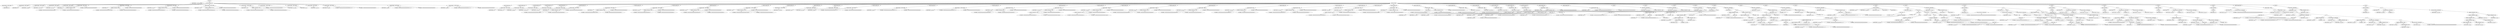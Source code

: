digraph G {	
ranksep=.25;
	0 [label="MODULE"];
	1 [label="IDENTIFIERS: or1200_mult_mac"];
	0 -> 1;
	2 [label="VAR_DECLARE_LIST"];
	0 -> 2;
	3 [label="VAR_DECLARE:  INPUT PORT"];
	2 -> 3;
	4 [label="IDENTIFIERS: clk"];
	3 -> 4;
	5 [label="VAR_DECLARE:  INPUT PORT"];
	2 -> 5;
	6 [label="IDENTIFIERS: rst"];
	5 -> 6;
	7 [label="VAR_DECLARE:  INPUT PORT"];
	2 -> 7;
	8 [label="IDENTIFIERS: ex_freeze"];
	7 -> 8;
	9 [label="VAR_DECLARE:  INPUT PORT"];
	2 -> 9;
	10 [label="IDENTIFIERS: id_macrc_op"];
	9 -> 10;
	11 [label="VAR_DECLARE:  INPUT PORT"];
	2 -> 11;
	12 [label="IDENTIFIERS: macrc_op"];
	11 -> 12;
	13 [label="VAR_DECLARE:  INPUT PORT"];
	2 -> 13;
	14 [label="IDENTIFIERS: a"];
	13 -> 14;
	15 [label="BINARY_OPERATION: MIN"];
	13 -> 15;
	16 [label="NUMBERS: 00000000000000000000000000100000 ()"];
	15 -> 16;
	17 [label="NUMBERS: 00000000000000000000000000000001 ()"];
	15 -> 17;
	18 [label="NUMBERS: 00000000000000000000000000000000 ()"];
	13 -> 18;
	19 [label="VAR_DECLARE:  INPUT PORT"];
	2 -> 19;
	20 [label="IDENTIFIERS: b"];
	19 -> 20;
	21 [label="BINARY_OPERATION: MIN"];
	19 -> 21;
	22 [label="NUMBERS: 00000000000000000000000000100000 ()"];
	21 -> 22;
	23 [label="NUMBERS: 00000000000000000000000000000001 ()"];
	21 -> 23;
	24 [label="NUMBERS: 00000000000000000000000000000000 ()"];
	19 -> 24;
	25 [label="VAR_DECLARE:  INPUT PORT"];
	2 -> 25;
	26 [label="IDENTIFIERS: mac_op"];
	25 -> 26;
	27 [label="BINARY_OPERATION: MIN"];
	25 -> 27;
	28 [label="NUMBERS: 00000000000000000000000000000010 ()"];
	27 -> 28;
	29 [label="NUMBERS: 00000000000000000000000000000001 ()"];
	27 -> 29;
	30 [label="NUMBERS: 00000000000000000000000000000000 ()"];
	25 -> 30;
	31 [label="VAR_DECLARE:  INPUT PORT"];
	2 -> 31;
	32 [label="IDENTIFIERS: alu_op"];
	31 -> 32;
	33 [label="BINARY_OPERATION: MIN"];
	31 -> 33;
	34 [label="NUMBERS: 00000000000000000000000000000100 ()"];
	33 -> 34;
	35 [label="NUMBERS: 00000000000000000000000000000001 ()"];
	33 -> 35;
	36 [label="NUMBERS: 00000000000000000000000000000000 ()"];
	31 -> 36;
	37 [label="VAR_DECLARE:  OUTPUT PORT"];
	2 -> 37;
	38 [label="IDENTIFIERS: result"];
	37 -> 38;
	39 [label="BINARY_OPERATION: MIN"];
	37 -> 39;
	40 [label="NUMBERS: 00000000000000000000000000100000 ()"];
	39 -> 40;
	41 [label="NUMBERS: 00000000000000000000000000000001 ()"];
	39 -> 41;
	42 [label="NUMBERS: 00000000000000000000000000000000 ()"];
	37 -> 42;
	43 [label="VAR_DECLARE:  OUTPUT PORT"];
	2 -> 43;
	44 [label="IDENTIFIERS: mac_stall_r"];
	43 -> 44;
	45 [label="VAR_DECLARE:  INPUT PORT"];
	2 -> 45;
	46 [label="IDENTIFIERS: spr_cs"];
	45 -> 46;
	47 [label="VAR_DECLARE:  INPUT PORT"];
	2 -> 47;
	48 [label="IDENTIFIERS: spr_write"];
	47 -> 48;
	49 [label="VAR_DECLARE:  INPUT PORT"];
	2 -> 49;
	50 [label="IDENTIFIERS: spr_addr"];
	49 -> 50;
	51 [label="NUMBERS: 00000000000000000000000000011111 ()"];
	49 -> 51;
	52 [label="NUMBERS: 00000000000000000000000000000000 ()"];
	49 -> 52;
	53 [label="VAR_DECLARE:  INPUT PORT"];
	2 -> 53;
	54 [label="IDENTIFIERS: spr_dat_i"];
	53 -> 54;
	55 [label="NUMBERS: 00000000000000000000000000011111 ()"];
	53 -> 55;
	56 [label="NUMBERS: 00000000000000000000000000000000 ()"];
	53 -> 56;
	57 [label="VAR_DECLARE:  OUTPUT PORT"];
	2 -> 57;
	58 [label="IDENTIFIERS: spr_dat_o"];
	57 -> 58;
	59 [label="NUMBERS: 00000000000000000000000000011111 ()"];
	57 -> 59;
	60 [label="NUMBERS: 00000000000000000000000000000000 ()"];
	57 -> 60;
	61 [label="MODULE_ITEMS"];
	0 -> 61;
	62 [label="VAR_DECLARE_LIST"];
	61 -> 62;
	63 [label="VAR_DECLARE:  INPUT PORT"];
	62 -> 63;
	64 [label="IDENTIFIERS: clk"];
	63 -> 64;
	65 [label="VAR_DECLARE_LIST"];
	61 -> 65;
	66 [label="VAR_DECLARE:  INPUT PORT"];
	65 -> 66;
	67 [label="IDENTIFIERS: rst"];
	66 -> 67;
	68 [label="VAR_DECLARE_LIST"];
	61 -> 68;
	69 [label="VAR_DECLARE:  INPUT PORT"];
	68 -> 69;
	70 [label="IDENTIFIERS: ex_freeze"];
	69 -> 70;
	71 [label="VAR_DECLARE_LIST"];
	61 -> 71;
	72 [label="VAR_DECLARE:  INPUT PORT"];
	71 -> 72;
	73 [label="IDENTIFIERS: id_macrc_op"];
	72 -> 73;
	74 [label="VAR_DECLARE_LIST"];
	61 -> 74;
	75 [label="VAR_DECLARE:  INPUT PORT"];
	74 -> 75;
	76 [label="IDENTIFIERS: macrc_op"];
	75 -> 76;
	77 [label="VAR_DECLARE_LIST"];
	61 -> 77;
	78 [label="VAR_DECLARE:  INPUT PORT"];
	77 -> 78;
	79 [label="IDENTIFIERS: a"];
	78 -> 79;
	80 [label="BINARY_OPERATION: MIN"];
	78 -> 80;
	81 [label="NUMBERS: 00000000000000000000000000100000 ()"];
	80 -> 81;
	82 [label="NUMBERS: 00000000000000000000000000000001 ()"];
	80 -> 82;
	83 [label="NUMBERS: 00000000000000000000000000000000 ()"];
	78 -> 83;
	84 [label="VAR_DECLARE_LIST"];
	61 -> 84;
	85 [label="VAR_DECLARE:  INPUT PORT"];
	84 -> 85;
	86 [label="IDENTIFIERS: b"];
	85 -> 86;
	87 [label="BINARY_OPERATION: MIN"];
	85 -> 87;
	88 [label="NUMBERS: 00000000000000000000000000100000 ()"];
	87 -> 88;
	89 [label="NUMBERS: 00000000000000000000000000000001 ()"];
	87 -> 89;
	90 [label="NUMBERS: 00000000000000000000000000000000 ()"];
	85 -> 90;
	91 [label="VAR_DECLARE_LIST"];
	61 -> 91;
	92 [label="VAR_DECLARE:  INPUT PORT"];
	91 -> 92;
	93 [label="IDENTIFIERS: mac_op"];
	92 -> 93;
	94 [label="BINARY_OPERATION: MIN"];
	92 -> 94;
	95 [label="NUMBERS: 00000000000000000000000000000010 ()"];
	94 -> 95;
	96 [label="NUMBERS: 00000000000000000000000000000001 ()"];
	94 -> 96;
	97 [label="NUMBERS: 00000000000000000000000000000000 ()"];
	92 -> 97;
	98 [label="VAR_DECLARE_LIST"];
	61 -> 98;
	99 [label="VAR_DECLARE:  INPUT PORT"];
	98 -> 99;
	100 [label="IDENTIFIERS: alu_op"];
	99 -> 100;
	101 [label="BINARY_OPERATION: MIN"];
	99 -> 101;
	102 [label="NUMBERS: 00000000000000000000000000000100 ()"];
	101 -> 102;
	103 [label="NUMBERS: 00000000000000000000000000000001 ()"];
	101 -> 103;
	104 [label="NUMBERS: 00000000000000000000000000000000 ()"];
	99 -> 104;
	105 [label="VAR_DECLARE_LIST"];
	61 -> 105;
	106 [label="VAR_DECLARE:  OUTPUT PORT"];
	105 -> 106;
	107 [label="IDENTIFIERS: result"];
	106 -> 107;
	108 [label="BINARY_OPERATION: MIN"];
	106 -> 108;
	109 [label="NUMBERS: 00000000000000000000000000100000 ()"];
	108 -> 109;
	110 [label="NUMBERS: 00000000000000000000000000000001 ()"];
	108 -> 110;
	111 [label="NUMBERS: 00000000000000000000000000000000 ()"];
	106 -> 111;
	112 [label="VAR_DECLARE_LIST"];
	61 -> 112;
	113 [label="VAR_DECLARE:  OUTPUT PORT"];
	112 -> 113;
	114 [label="IDENTIFIERS: mac_stall_r"];
	113 -> 114;
	115 [label="VAR_DECLARE_LIST"];
	61 -> 115;
	116 [label="VAR_DECLARE:  INPUT PORT"];
	115 -> 116;
	117 [label="IDENTIFIERS: spr_cs"];
	116 -> 117;
	118 [label="VAR_DECLARE_LIST"];
	61 -> 118;
	119 [label="VAR_DECLARE:  INPUT PORT"];
	118 -> 119;
	120 [label="IDENTIFIERS: spr_write"];
	119 -> 120;
	121 [label="VAR_DECLARE_LIST"];
	61 -> 121;
	122 [label="VAR_DECLARE:  INPUT PORT"];
	121 -> 122;
	123 [label="IDENTIFIERS: spr_addr"];
	122 -> 123;
	124 [label="NUMBERS: 00000000000000000000000000011111 ()"];
	122 -> 124;
	125 [label="NUMBERS: 00000000000000000000000000000000 ()"];
	122 -> 125;
	126 [label="VAR_DECLARE_LIST"];
	61 -> 126;
	127 [label="VAR_DECLARE:  INPUT PORT"];
	126 -> 127;
	128 [label="IDENTIFIERS: spr_dat_i"];
	127 -> 128;
	129 [label="NUMBERS: 00000000000000000000000000011111 ()"];
	127 -> 129;
	130 [label="NUMBERS: 00000000000000000000000000000000 ()"];
	127 -> 130;
	131 [label="VAR_DECLARE_LIST"];
	61 -> 131;
	132 [label="VAR_DECLARE:  OUTPUT PORT"];
	131 -> 132;
	133 [label="IDENTIFIERS: spr_dat_o"];
	132 -> 133;
	134 [label="NUMBERS: 00000000000000000000000000011111 ()"];
	132 -> 134;
	135 [label="NUMBERS: 00000000000000000000000000000000 ()"];
	132 -> 135;
	136 [label="VAR_DECLARE_LIST"];
	61 -> 136;
	137 [label="VAR_DECLARE:  REG"];
	136 -> 137;
	138 [label="IDENTIFIERS: result"];
	137 -> 138;
	139 [label="BINARY_OPERATION: MIN"];
	137 -> 139;
	140 [label="NUMBERS: 00000000000000000000000000100000 ()"];
	139 -> 140;
	141 [label="NUMBERS: 00000000000000000000000000000001 ()"];
	139 -> 141;
	142 [label="NUMBERS: 00000000000000000000000000000000 ()"];
	137 -> 142;
	143 [label="VAR_DECLARE_LIST"];
	61 -> 143;
	144 [label="VAR_DECLARE:  REG"];
	143 -> 144;
	145 [label="IDENTIFIERS: mul_prod_r"];
	144 -> 145;
	146 [label="BINARY_OPERATION: MIN"];
	144 -> 146;
	147 [label="BINARY_OPERATION: MUL"];
	146 -> 147;
	148 [label="NUMBERS: 00000000000000000000000000000010 ()"];
	147 -> 148;
	149 [label="NUMBERS: 00000000000000000000000000100000 ()"];
	147 -> 149;
	150 [label="NUMBERS: 00000000000000000000000000000001 ()"];
	146 -> 150;
	151 [label="NUMBERS: 00000000000000000000000000000000 ()"];
	144 -> 151;
	152 [label="VAR_DECLARE_LIST"];
	61 -> 152;
	153 [label="VAR_DECLARE:  WIRE"];
	152 -> 153;
	154 [label="IDENTIFIERS: mul_prod"];
	153 -> 154;
	155 [label="BINARY_OPERATION: MIN"];
	153 -> 155;
	156 [label="BINARY_OPERATION: MUL"];
	155 -> 156;
	157 [label="NUMBERS: 00000000000000000000000000000010 ()"];
	156 -> 157;
	158 [label="NUMBERS: 00000000000000000000000000100000 ()"];
	156 -> 158;
	159 [label="NUMBERS: 00000000000000000000000000000001 ()"];
	155 -> 159;
	160 [label="NUMBERS: 00000000000000000000000000000000 ()"];
	153 -> 160;
	161 [label="VAR_DECLARE_LIST"];
	61 -> 161;
	162 [label="VAR_DECLARE:  WIRE"];
	161 -> 162;
	163 [label="IDENTIFIERS: mac_op"];
	162 -> 163;
	164 [label="BINARY_OPERATION: MIN"];
	162 -> 164;
	165 [label="NUMBERS: 00000000000000000000000000000010 ()"];
	164 -> 165;
	166 [label="NUMBERS: 00000000000000000000000000000001 ()"];
	164 -> 166;
	167 [label="NUMBERS: 00000000000000000000000000000000 ()"];
	162 -> 167;
	168 [label="VAR_DECLARE_LIST"];
	61 -> 168;
	169 [label="VAR_DECLARE:  REG"];
	168 -> 169;
	170 [label="IDENTIFIERS: mac_op_r1"];
	169 -> 170;
	171 [label="BINARY_OPERATION: MIN"];
	169 -> 171;
	172 [label="NUMBERS: 00000000000000000000000000000010 ()"];
	171 -> 172;
	173 [label="NUMBERS: 00000000000000000000000000000001 ()"];
	171 -> 173;
	174 [label="NUMBERS: 00000000000000000000000000000000 ()"];
	169 -> 174;
	175 [label="VAR_DECLARE_LIST"];
	61 -> 175;
	176 [label="VAR_DECLARE:  REG"];
	175 -> 176;
	177 [label="IDENTIFIERS: mac_op_r2"];
	176 -> 177;
	178 [label="BINARY_OPERATION: MIN"];
	176 -> 178;
	179 [label="NUMBERS: 00000000000000000000000000000010 ()"];
	178 -> 179;
	180 [label="NUMBERS: 00000000000000000000000000000001 ()"];
	178 -> 180;
	181 [label="NUMBERS: 00000000000000000000000000000000 ()"];
	176 -> 181;
	182 [label="VAR_DECLARE_LIST"];
	61 -> 182;
	183 [label="VAR_DECLARE:  REG"];
	182 -> 183;
	184 [label="IDENTIFIERS: mac_op_r3"];
	183 -> 184;
	185 [label="BINARY_OPERATION: MIN"];
	183 -> 185;
	186 [label="NUMBERS: 00000000000000000000000000000010 ()"];
	185 -> 186;
	187 [label="NUMBERS: 00000000000000000000000000000001 ()"];
	185 -> 187;
	188 [label="NUMBERS: 00000000000000000000000000000000 ()"];
	183 -> 188;
	189 [label="VAR_DECLARE_LIST"];
	61 -> 189;
	190 [label="VAR_DECLARE:  REG"];
	189 -> 190;
	191 [label="IDENTIFIERS: mac_stall_r"];
	190 -> 191;
	192 [label="VAR_DECLARE_LIST"];
	61 -> 192;
	193 [label="VAR_DECLARE:  REG"];
	192 -> 193;
	194 [label="IDENTIFIERS: mac_r"];
	193 -> 194;
	195 [label="BINARY_OPERATION: MIN"];
	193 -> 195;
	196 [label="BINARY_OPERATION: MUL"];
	195 -> 196;
	197 [label="NUMBERS: 00000000000000000000000000000010 ()"];
	196 -> 197;
	198 [label="NUMBERS: 00000000000000000000000000100000 ()"];
	196 -> 198;
	199 [label="NUMBERS: 00000000000000000000000000000001 ()"];
	195 -> 199;
	200 [label="NUMBERS: 00000000000000000000000000000000 ()"];
	193 -> 200;
	201 [label="VAR_DECLARE_LIST"];
	61 -> 201;
	202 [label="VAR_DECLARE:  WIRE"];
	201 -> 202;
	203 [label="IDENTIFIERS: x"];
	202 -> 203;
	204 [label="BINARY_OPERATION: MIN"];
	202 -> 204;
	205 [label="NUMBERS: 00000000000000000000000000100000 ()"];
	204 -> 205;
	206 [label="NUMBERS: 00000000000000000000000000000001 ()"];
	204 -> 206;
	207 [label="NUMBERS: 00000000000000000000000000000000 ()"];
	202 -> 207;
	208 [label="VAR_DECLARE_LIST"];
	61 -> 208;
	209 [label="VAR_DECLARE:  WIRE"];
	208 -> 209;
	210 [label="IDENTIFIERS: y"];
	209 -> 210;
	211 [label="BINARY_OPERATION: MIN"];
	209 -> 211;
	212 [label="NUMBERS: 00000000000000000000000000100000 ()"];
	211 -> 212;
	213 [label="NUMBERS: 00000000000000000000000000000001 ()"];
	211 -> 213;
	214 [label="NUMBERS: 00000000000000000000000000000000 ()"];
	209 -> 214;
	215 [label="VAR_DECLARE_LIST"];
	61 -> 215;
	216 [label="VAR_DECLARE:  WIRE"];
	215 -> 216;
	217 [label="IDENTIFIERS: spr_maclo_we"];
	216 -> 217;
	218 [label="VAR_DECLARE_LIST"];
	61 -> 218;
	219 [label="VAR_DECLARE:  WIRE"];
	218 -> 219;
	220 [label="IDENTIFIERS: spr_machi_we"];
	219 -> 220;
	221 [label="VAR_DECLARE_LIST"];
	61 -> 221;
	222 [label="VAR_DECLARE:  WIRE"];
	221 -> 222;
	223 [label="IDENTIFIERS: alu_op_div_divu"];
	222 -> 223;
	224 [label="VAR_DECLARE_LIST"];
	61 -> 224;
	225 [label="VAR_DECLARE:  WIRE"];
	224 -> 225;
	226 [label="IDENTIFIERS: alu_op_div"];
	225 -> 226;
	227 [label="VAR_DECLARE_LIST"];
	61 -> 227;
	228 [label="VAR_DECLARE:  REG"];
	227 -> 228;
	229 [label="IDENTIFIERS: div_free"];
	228 -> 229;
	230 [label="VAR_DECLARE_LIST"];
	61 -> 230;
	231 [label="VAR_DECLARE:  WIRE"];
	230 -> 231;
	232 [label="IDENTIFIERS: div_tmp"];
	231 -> 232;
	233 [label="BINARY_OPERATION: MIN"];
	231 -> 233;
	234 [label="NUMBERS: 00000000000000000000000000100000 ()"];
	233 -> 234;
	235 [label="NUMBERS: 00000000000000000000000000000001 ()"];
	233 -> 235;
	236 [label="NUMBERS: 00000000000000000000000000000000 ()"];
	231 -> 236;
	237 [label="VAR_DECLARE_LIST"];
	61 -> 237;
	238 [label="VAR_DECLARE:  REG"];
	237 -> 238;
	239 [label="IDENTIFIERS: div_cntr"];
	238 -> 239;
	240 [label="NUMBERS: 00000000000000000000000000000101 ()"];
	238 -> 240;
	241 [label="NUMBERS: 00000000000000000000000000000000 ()"];
	238 -> 241;
	242 [label="ASSIGN"];
	61 -> 242;
	243 [label="BLOCKING_STATEMENT"];
	242 -> 243;
	244 [label="IDENTIFIERS: spr_maclo_we"];
	243 -> 244;
	245 [label="BINARY_OPERATION: bAND"];
	243 -> 245;
	246 [label="BINARY_OPERATION: bAND"];
	245 -> 246;
	247 [label="IDENTIFIERS: spr_cs"];
	246 -> 247;
	248 [label="IDENTIFIERS: spr_write"];
	246 -> 248;
	249 [label="ARRAY_REF"];
	245 -> 249;
	250 [label="IDENTIFIERS: spr_addr"];
	249 -> 250;
	251 [label="NUMBERS: 00000000000000000000000000000000 ()"];
	249 -> 251;
	252 [label="ASSIGN"];
	61 -> 252;
	253 [label="BLOCKING_STATEMENT"];
	252 -> 253;
	254 [label="IDENTIFIERS: spr_machi_we"];
	253 -> 254;
	255 [label="BINARY_OPERATION: bAND"];
	253 -> 255;
	256 [label="BINARY_OPERATION: bAND"];
	255 -> 256;
	257 [label="IDENTIFIERS: spr_cs"];
	256 -> 257;
	258 [label="IDENTIFIERS: spr_write"];
	256 -> 258;
	259 [label="UNARY_OPERATION: lNOT"];
	255 -> 259;
	260 [label="ARRAY_REF"];
	259 -> 260;
	261 [label="IDENTIFIERS: spr_addr"];
	260 -> 261;
	262 [label="NUMBERS: 00000000000000000000000000000000 ()"];
	260 -> 262;
	263 [label="ASSIGN"];
	61 -> 263;
	264 [label="BLOCKING_STATEMENT"];
	263 -> 264;
	265 [label="IDENTIFIERS: spr_dat_o"];
	264 -> 265;
	266 [label="IF_Q"];
	264 -> 266;
	267 [label="ARRAY_REF"];
	266 -> 267;
	268 [label="IDENTIFIERS: spr_addr"];
	267 -> 268;
	269 [label="NUMBERS: 00000000000000000000000000000000 ()"];
	267 -> 269;
	270 [label="RANGE_REF"];
	266 -> 270;
	271 [label="IDENTIFIERS: mac_r"];
	270 -> 271;
	272 [label="NUMBERS: 00000000000000000000000000011111 ()"];
	270 -> 272;
	273 [label="NUMBERS: 00000000000000000000000000000000 ()"];
	270 -> 273;
	274 [label="RANGE_REF"];
	266 -> 274;
	275 [label="IDENTIFIERS: mac_r"];
	274 -> 275;
	276 [label="NUMBERS: 00000000000000000000000000111111 ()"];
	274 -> 276;
	277 [label="NUMBERS: 00000000000000000000000000100000 ()"];
	274 -> 277;
	278 [label="ASSIGN"];
	61 -> 278;
	279 [label="BLOCKING_STATEMENT"];
	278 -> 279;
	280 [label="IDENTIFIERS: x"];
	279 -> 280;
	281 [label="IF_Q"];
	279 -> 281;
	282 [label="BINARY_OPERATION: bAND"];
	281 -> 282;
	283 [label="IDENTIFIERS: alu_op_div"];
	282 -> 283;
	284 [label="ARRAY_REF"];
	282 -> 284;
	285 [label="IDENTIFIERS: a"];
	284 -> 285;
	286 [label="NUMBERS: 00000000000000000000000000011111 ()"];
	284 -> 286;
	287 [label="BINARY_OPERATION: ADD"];
	281 -> 287;
	288 [label="UNARY_OPERATION: bNOT"];
	287 -> 288;
	289 [label="IDENTIFIERS: a"];
	288 -> 289;
	290 [label="NUMBERS: 1 ()"];
	287 -> 290;
	291 [label="IF_Q"];
	281 -> 291;
	292 [label="BINARY_OPERATION: bOR"];
	291 -> 292;
	293 [label="BINARY_OPERATION: bOR"];
	292 -> 293;
	294 [label="IDENTIFIERS: alu_op_div_divu"];
	293 -> 294;
	295 [label="BINARY_OPERATION: lEQ"];
	293 -> 295;
	296 [label="IDENTIFIERS: alu_op"];
	295 -> 296;
	297 [label="NUMBERS: 0110 ()"];
	295 -> 297;
	298 [label="UNARY_OPERATION: bOR"];
	292 -> 298;
	299 [label="IDENTIFIERS: mac_op"];
	298 -> 299;
	300 [label="IDENTIFIERS: a"];
	291 -> 300;
	301 [label="NUMBERS: 00000000000000000000000000000000 ()"];
	291 -> 301;
	302 [label="ASSIGN"];
	61 -> 302;
	303 [label="BLOCKING_STATEMENT"];
	302 -> 303;
	304 [label="IDENTIFIERS: y"];
	303 -> 304;
	305 [label="IF_Q"];
	303 -> 305;
	306 [label="BINARY_OPERATION: bAND"];
	305 -> 306;
	307 [label="IDENTIFIERS: alu_op_div"];
	306 -> 307;
	308 [label="ARRAY_REF"];
	306 -> 308;
	309 [label="IDENTIFIERS: b"];
	308 -> 309;
	310 [label="NUMBERS: 00000000000000000000000000011111 ()"];
	308 -> 310;
	311 [label="BINARY_OPERATION: ADD"];
	305 -> 311;
	312 [label="UNARY_OPERATION: bNOT"];
	311 -> 312;
	313 [label="IDENTIFIERS: b"];
	312 -> 313;
	314 [label="NUMBERS: 1 ()"];
	311 -> 314;
	315 [label="IF_Q"];
	305 -> 315;
	316 [label="BINARY_OPERATION: bOR"];
	315 -> 316;
	317 [label="BINARY_OPERATION: bOR"];
	316 -> 317;
	318 [label="IDENTIFIERS: alu_op_div_divu"];
	317 -> 318;
	319 [label="BINARY_OPERATION: lEQ"];
	317 -> 319;
	320 [label="IDENTIFIERS: alu_op"];
	319 -> 320;
	321 [label="NUMBERS: 0110 ()"];
	319 -> 321;
	322 [label="UNARY_OPERATION: bOR"];
	316 -> 322;
	323 [label="IDENTIFIERS: mac_op"];
	322 -> 323;
	324 [label="IDENTIFIERS: b"];
	315 -> 324;
	325 [label="NUMBERS: 00000000000000000000000000000000 ()"];
	315 -> 325;
	326 [label="ASSIGN"];
	61 -> 326;
	327 [label="BLOCKING_STATEMENT"];
	326 -> 327;
	328 [label="IDENTIFIERS: alu_op_div"];
	327 -> 328;
	329 [label="BINARY_OPERATION: lEQ"];
	327 -> 329;
	330 [label="IDENTIFIERS: alu_op"];
	329 -> 330;
	331 [label="NUMBERS: 1001 (	)"];
	329 -> 331;
	332 [label="ASSIGN"];
	61 -> 332;
	333 [label="BLOCKING_STATEMENT"];
	332 -> 333;
	334 [label="IDENTIFIERS: alu_op_div_divu"];
	333 -> 334;
	335 [label="BINARY_OPERATION: bOR"];
	333 -> 335;
	336 [label="IDENTIFIERS: alu_op_div"];
	335 -> 336;
	337 [label="BINARY_OPERATION: lEQ"];
	335 -> 337;
	338 [label="IDENTIFIERS: alu_op"];
	337 -> 338;
	339 [label="NUMBERS: 1010 (
)"];
	337 -> 339;
	340 [label="ASSIGN"];
	61 -> 340;
	341 [label="BLOCKING_STATEMENT"];
	340 -> 341;
	342 [label="IDENTIFIERS: div_tmp"];
	341 -> 342;
	343 [label="BINARY_OPERATION: MIN"];
	341 -> 343;
	344 [label="RANGE_REF"];
	343 -> 344;
	345 [label="IDENTIFIERS: mul_prod_r"];
	344 -> 345;
	346 [label="NUMBERS: 00000000000000000000000000111111 ()"];
	344 -> 346;
	347 [label="NUMBERS: 00000000000000000000000000100000 ()"];
	344 -> 347;
	348 [label="IDENTIFIERS: y"];
	343 -> 348;
	349 [label="ALWAYS"];
	61 -> 349;
	350 [label="DELAY_CONTROL"];
	349 -> 350;
	351 [label="IDENTIFIERS: alu_op"];
	350 -> 351;
	352 [label="IDENTIFIERS: mul_prod_r"];
	350 -> 352;
	353 [label="IDENTIFIERS: mac_r"];
	350 -> 353;
	354 [label="IDENTIFIERS: a"];
	350 -> 354;
	355 [label="IDENTIFIERS: b"];
	350 -> 355;
	356 [label="CASE"];
	349 -> 356;
	357 [label="IDENTIFIERS: alu_op"];
	356 -> 357;
	358 [label="CASE_LIST"];
	356 -> 358;
	359 [label="CASE_ITEM"];
	358 -> 359;
	360 [label="NUMBERS: 1001 (	)"];
	359 -> 360;
	361 [label="BLOCKING_STATEMENT"];
	359 -> 361;
	362 [label="IDENTIFIERS: result"];
	361 -> 362;
	363 [label="IF_Q"];
	361 -> 363;
	364 [label="BINARY_OPERATION: bXOR"];
	363 -> 364;
	365 [label="ARRAY_REF"];
	364 -> 365;
	366 [label="IDENTIFIERS: a"];
	365 -> 366;
	367 [label="NUMBERS: 00000000000000000000000000011111 ()"];
	365 -> 367;
	368 [label="ARRAY_REF"];
	364 -> 368;
	369 [label="IDENTIFIERS: b"];
	368 -> 369;
	370 [label="NUMBERS: 00000000000000000000000000011111 ()"];
	368 -> 370;
	371 [label="BINARY_OPERATION: ADD"];
	363 -> 371;
	372 [label="UNARY_OPERATION: bNOT"];
	371 -> 372;
	373 [label="RANGE_REF"];
	372 -> 373;
	374 [label="IDENTIFIERS: mul_prod_r"];
	373 -> 374;
	375 [label="NUMBERS: 00000000000000000000000000011111 ()"];
	373 -> 375;
	376 [label="NUMBERS: 00000000000000000000000000000000 ()"];
	373 -> 376;
	377 [label="NUMBERS: 1 ()"];
	371 -> 377;
	378 [label="RANGE_REF"];
	363 -> 378;
	379 [label="IDENTIFIERS: mul_prod_r"];
	378 -> 379;
	380 [label="NUMBERS: 00000000000000000000000000011111 ()"];
	378 -> 380;
	381 [label="NUMBERS: 00000000000000000000000000000000 ()"];
	378 -> 381;
	382 [label="CASE_ITEM"];
	358 -> 382;
	383 [label="NUMBERS: 1010 (
)"];
	382 -> 383;
	384 [label="BLOCK"];
	382 -> 384;
	385 [label="BLOCKING_STATEMENT"];
	384 -> 385;
	386 [label="IDENTIFIERS: result"];
	385 -> 386;
	387 [label="RANGE_REF"];
	385 -> 387;
	388 [label="IDENTIFIERS: mul_prod_r"];
	387 -> 388;
	389 [label="NUMBERS: 00000000000000000000000000011111 ()"];
	387 -> 389;
	390 [label="NUMBERS: 00000000000000000000000000000000 ()"];
	387 -> 390;
	391 [label="CASE_ITEM"];
	358 -> 391;
	392 [label="NUMBERS: 0110 ()"];
	391 -> 392;
	393 [label="BLOCK"];
	391 -> 393;
	394 [label="BLOCKING_STATEMENT"];
	393 -> 394;
	395 [label="IDENTIFIERS: result"];
	394 -> 395;
	396 [label="RANGE_REF"];
	394 -> 396;
	397 [label="IDENTIFIERS: mul_prod_r"];
	396 -> 397;
	398 [label="NUMBERS: 00000000000000000000000000011111 ()"];
	396 -> 398;
	399 [label="NUMBERS: 00000000000000000000000000000000 ()"];
	396 -> 399;
	400 [label="CASE_DEFAULT"];
	358 -> 400;
	401 [label="BLOCKING_STATEMENT"];
	400 -> 401;
	402 [label="IDENTIFIERS: result"];
	401 -> 402;
	403 [label="RANGE_REF"];
	401 -> 403;
	404 [label="IDENTIFIERS: mac_r"];
	403 -> 404;
	405 [label="NUMBERS: 00000000000000000000000000011111 ()"];
	403 -> 405;
	406 [label="NUMBERS: 00000000000000000000000000000000 ()"];
	403 -> 406;
	407 [label="ASSIGN"];
	61 -> 407;
	408 [label="BLOCKING_STATEMENT"];
	407 -> 408;
	409 [label="IDENTIFIERS: mul_prod"];
	408 -> 409;
	410 [label="BINARY_OPERATION: MUL"];
	408 -> 410;
	411 [label="IDENTIFIERS: x"];
	410 -> 411;
	412 [label="IDENTIFIERS: y"];
	410 -> 412;
	413 [label="ALWAYS"];
	61 -> 413;
	414 [label="DELAY_CONTROL"];
	413 -> 414;
	415 [label="POSEDGE"];
	414 -> 415;
	416 [label="IDENTIFIERS: clk"];
	415 -> 416;
	417 [label="IF"];
	413 -> 417;
	418 [label="IDENTIFIERS: rst"];
	417 -> 418;
	419 [label="BLOCK"];
	417 -> 419;
	420 [label="NON_BLOCKING_STATEMENT"];
	419 -> 420;
	421 [label="IDENTIFIERS: mul_prod_r"];
	420 -> 421;
	422 [label="NUMBERS: 0000000000000000000000000000000000000000000000000000000000000000 ()"];
	420 -> 422;
	423 [label="NON_BLOCKING_STATEMENT"];
	419 -> 423;
	424 [label="IDENTIFIERS: div_free"];
	423 -> 424;
	425 [label="NUMBERS: 1 ()"];
	423 -> 425;
	426 [label="NON_BLOCKING_STATEMENT"];
	419 -> 426;
	427 [label="IDENTIFIERS: div_cntr"];
	426 -> 427;
	428 [label="NUMBERS: 000000 ()"];
	426 -> 428;
	429 [label="IF"];
	417 -> 429;
	430 [label="UNARY_OPERATION: bOR"];
	429 -> 430;
	431 [label="IDENTIFIERS: div_cntr"];
	430 -> 431;
	432 [label="BLOCK"];
	429 -> 432;
	433 [label="IF"];
	432 -> 433;
	434 [label="ARRAY_REF"];
	433 -> 434;
	435 [label="IDENTIFIERS: div_tmp"];
	434 -> 435;
	436 [label="NUMBERS: 00000000000000000000000000011111 ()"];
	434 -> 436;
	437 [label="NON_BLOCKING_STATEMENT"];
	433 -> 437;
	438 [label="IDENTIFIERS: mul_prod_r"];
	437 -> 438;
	439 [label="CONCATENATE"];
	437 -> 439;
	440 [label="RANGE_REF"];
	439 -> 440;
	441 [label="IDENTIFIERS: mul_prod_r"];
	440 -> 441;
	442 [label="NUMBERS: 00000000000000000000000000111110 ()"];
	440 -> 442;
	443 [label="NUMBERS: 00000000000000000000000000000000 ()"];
	440 -> 443;
	444 [label="NUMBERS: 0 ()"];
	439 -> 444;
	445 [label="NON_BLOCKING_STATEMENT"];
	433 -> 445;
	446 [label="IDENTIFIERS: mul_prod_r"];
	445 -> 446;
	447 [label="CONCATENATE"];
	445 -> 447;
	448 [label="RANGE_REF"];
	447 -> 448;
	449 [label="IDENTIFIERS: div_tmp"];
	448 -> 449;
	450 [label="NUMBERS: 00000000000000000000000000011110 ()"];
	448 -> 450;
	451 [label="NUMBERS: 00000000000000000000000000000000 ()"];
	448 -> 451;
	452 [label="RANGE_REF"];
	447 -> 452;
	453 [label="IDENTIFIERS: mul_prod_r"];
	452 -> 453;
	454 [label="NUMBERS: 00000000000000000000000000011111 ()"];
	452 -> 454;
	455 [label="NUMBERS: 00000000000000000000000000000000 ()"];
	452 -> 455;
	456 [label="NUMBERS: 1 ()"];
	447 -> 456;
	457 [label="NON_BLOCKING_STATEMENT"];
	432 -> 457;
	458 [label="IDENTIFIERS: div_cntr"];
	457 -> 458;
	459 [label="BINARY_OPERATION: MIN"];
	457 -> 459;
	460 [label="IDENTIFIERS: div_cntr"];
	459 -> 460;
	461 [label="NUMBERS: 1 ()"];
	459 -> 461;
	462 [label="IF"];
	429 -> 462;
	463 [label="BINARY_OPERATION: lAND"];
	462 -> 463;
	464 [label="IDENTIFIERS: alu_op_div_divu"];
	463 -> 464;
	465 [label="IDENTIFIERS: div_free"];
	463 -> 465;
	466 [label="BLOCK"];
	462 -> 466;
	467 [label="NON_BLOCKING_STATEMENT"];
	466 -> 467;
	468 [label="IDENTIFIERS: mul_prod_r"];
	467 -> 468;
	469 [label="CONCATENATE"];
	467 -> 469;
	470 [label="NUMBERS: 0000000000000000000000000000000 ()"];
	469 -> 470;
	471 [label="RANGE_REF"];
	469 -> 471;
	472 [label="IDENTIFIERS: x"];
	471 -> 472;
	473 [label="NUMBERS: 00000000000000000000000000011111 ()"];
	471 -> 473;
	474 [label="NUMBERS: 00000000000000000000000000000000 ()"];
	471 -> 474;
	475 [label="NUMBERS: 0 ()"];
	469 -> 475;
	476 [label="NON_BLOCKING_STATEMENT"];
	466 -> 476;
	477 [label="IDENTIFIERS: div_cntr"];
	476 -> 477;
	478 [label="NUMBERS: 100000 ( )"];
	476 -> 478;
	479 [label="NON_BLOCKING_STATEMENT"];
	466 -> 479;
	480 [label="IDENTIFIERS: div_free"];
	479 -> 480;
	481 [label="NUMBERS: 0 ()"];
	479 -> 481;
	482 [label="IF"];
	462 -> 482;
	483 [label="BINARY_OPERATION: bOR"];
	482 -> 483;
	484 [label="IDENTIFIERS: div_free"];
	483 -> 484;
	485 [label="UNARY_OPERATION: lNOT"];
	483 -> 485;
	486 [label="IDENTIFIERS: ex_freeze"];
	485 -> 486;
	487 [label="BLOCK"];
	482 -> 487;
	488 [label="NON_BLOCKING_STATEMENT"];
	487 -> 488;
	489 [label="IDENTIFIERS: mul_prod_r"];
	488 -> 489;
	490 [label="RANGE_REF"];
	488 -> 490;
	491 [label="IDENTIFIERS: mul_prod"];
	490 -> 491;
	492 [label="NUMBERS: 00000000000000000000000000111111 ()"];
	490 -> 492;
	493 [label="NUMBERS: 00000000000000000000000000000000 ()"];
	490 -> 493;
	494 [label="NON_BLOCKING_STATEMENT"];
	487 -> 494;
	495 [label="IDENTIFIERS: div_free"];
	494 -> 495;
	496 [label="NUMBERS: 1 ()"];
	494 -> 496;
	497 [label="ALWAYS"];
	61 -> 497;
	498 [label="DELAY_CONTROL"];
	497 -> 498;
	499 [label="POSEDGE"];
	498 -> 499;
	500 [label="IDENTIFIERS: clk"];
	499 -> 500;
	501 [label="IF"];
	497 -> 501;
	502 [label="IDENTIFIERS: rst"];
	501 -> 502;
	503 [label="NON_BLOCKING_STATEMENT"];
	501 -> 503;
	504 [label="IDENTIFIERS: mac_op_r1"];
	503 -> 504;
	505 [label="NUMBERS: 00 ()"];
	503 -> 505;
	506 [label="NON_BLOCKING_STATEMENT"];
	501 -> 506;
	507 [label="IDENTIFIERS: mac_op_r1"];
	506 -> 507;
	508 [label="IDENTIFIERS: mac_op"];
	506 -> 508;
	509 [label="ALWAYS"];
	61 -> 509;
	510 [label="DELAY_CONTROL"];
	509 -> 510;
	511 [label="POSEDGE"];
	510 -> 511;
	512 [label="IDENTIFIERS: clk"];
	511 -> 512;
	513 [label="IF"];
	509 -> 513;
	514 [label="IDENTIFIERS: rst"];
	513 -> 514;
	515 [label="NON_BLOCKING_STATEMENT"];
	513 -> 515;
	516 [label="IDENTIFIERS: mac_op_r2"];
	515 -> 516;
	517 [label="NUMBERS: 00 ()"];
	515 -> 517;
	518 [label="NON_BLOCKING_STATEMENT"];
	513 -> 518;
	519 [label="IDENTIFIERS: mac_op_r2"];
	518 -> 519;
	520 [label="IDENTIFIERS: mac_op_r1"];
	518 -> 520;
	521 [label="ALWAYS"];
	61 -> 521;
	522 [label="DELAY_CONTROL"];
	521 -> 522;
	523 [label="POSEDGE"];
	522 -> 523;
	524 [label="IDENTIFIERS: clk"];
	523 -> 524;
	525 [label="IF"];
	521 -> 525;
	526 [label="IDENTIFIERS: rst"];
	525 -> 526;
	527 [label="NON_BLOCKING_STATEMENT"];
	525 -> 527;
	528 [label="IDENTIFIERS: mac_op_r3"];
	527 -> 528;
	529 [label="NUMBERS: 00 ()"];
	527 -> 529;
	530 [label="NON_BLOCKING_STATEMENT"];
	525 -> 530;
	531 [label="IDENTIFIERS: mac_op_r3"];
	530 -> 531;
	532 [label="IDENTIFIERS: mac_op_r2"];
	530 -> 532;
	533 [label="ALWAYS"];
	61 -> 533;
	534 [label="DELAY_CONTROL"];
	533 -> 534;
	535 [label="POSEDGE"];
	534 -> 535;
	536 [label="IDENTIFIERS: clk"];
	535 -> 536;
	537 [label="IF"];
	533 -> 537;
	538 [label="IDENTIFIERS: rst"];
	537 -> 538;
	539 [label="NON_BLOCKING_STATEMENT"];
	537 -> 539;
	540 [label="IDENTIFIERS: mac_r"];
	539 -> 540;
	541 [label="NUMBERS: 0000000000000000000000000000000000000000000000000000000000000000 ()"];
	539 -> 541;
	542 [label="IF"];
	537 -> 542;
	543 [label="IDENTIFIERS: spr_maclo_we"];
	542 -> 543;
	544 [label="NON_BLOCKING_STATEMENT"];
	542 -> 544;
	545 [label="RANGE_REF"];
	544 -> 545;
	546 [label="IDENTIFIERS: mac_r"];
	545 -> 546;
	547 [label="NUMBERS: 00000000000000000000000000011111 ()"];
	545 -> 547;
	548 [label="NUMBERS: 00000000000000000000000000000000 ()"];
	545 -> 548;
	549 [label="IDENTIFIERS: spr_dat_i"];
	544 -> 549;
	550 [label="IF"];
	542 -> 550;
	551 [label="IDENTIFIERS: spr_machi_we"];
	550 -> 551;
	552 [label="NON_BLOCKING_STATEMENT"];
	550 -> 552;
	553 [label="RANGE_REF"];
	552 -> 553;
	554 [label="IDENTIFIERS: mac_r"];
	553 -> 554;
	555 [label="NUMBERS: 00000000000000000000000000111111 ()"];
	553 -> 555;
	556 [label="NUMBERS: 00000000000000000000000000100000 ()"];
	553 -> 556;
	557 [label="IDENTIFIERS: spr_dat_i"];
	552 -> 557;
	558 [label="IF"];
	550 -> 558;
	559 [label="BINARY_OPERATION: lEQ"];
	558 -> 559;
	560 [label="IDENTIFIERS: mac_op_r3"];
	559 -> 560;
	561 [label="NUMBERS: 01 ()"];
	559 -> 561;
	562 [label="NON_BLOCKING_STATEMENT"];
	558 -> 562;
	563 [label="IDENTIFIERS: mac_r"];
	562 -> 563;
	564 [label="BINARY_OPERATION: ADD"];
	562 -> 564;
	565 [label="IDENTIFIERS: mac_r"];
	564 -> 565;
	566 [label="IDENTIFIERS: mul_prod_r"];
	564 -> 566;
	567 [label="IF"];
	558 -> 567;
	568 [label="BINARY_OPERATION: lEQ"];
	567 -> 568;
	569 [label="IDENTIFIERS: mac_op_r3"];
	568 -> 569;
	570 [label="NUMBERS: 10 ()"];
	568 -> 570;
	571 [label="NON_BLOCKING_STATEMENT"];
	567 -> 571;
	572 [label="IDENTIFIERS: mac_r"];
	571 -> 572;
	573 [label="BINARY_OPERATION: MIN"];
	571 -> 573;
	574 [label="IDENTIFIERS: mac_r"];
	573 -> 574;
	575 [label="IDENTIFIERS: mul_prod_r"];
	573 -> 575;
	576 [label="IF"];
	567 -> 576;
	577 [label="BINARY_OPERATION: bAND"];
	576 -> 577;
	578 [label="IDENTIFIERS: macrc_op"];
	577 -> 578;
	579 [label="UNARY_OPERATION: lNOT"];
	577 -> 579;
	580 [label="IDENTIFIERS: ex_freeze"];
	579 -> 580;
	581 [label="NON_BLOCKING_STATEMENT"];
	576 -> 581;
	582 [label="IDENTIFIERS: mac_r"];
	581 -> 582;
	583 [label="NUMBERS: 0000000000000000000000000000000000000000000000000000000000000000 ()"];
	581 -> 583;
	584 [label="VAR_DECLARE_LIST"];
	61 -> 584;
	585 [label="VAR_DECLARE:  WIRE"];
	584 -> 585;
	586 [label="IDENTIFIERS: unused"];
	585 -> 586;
	587 [label="ASSIGN"];
	61 -> 587;
	588 [label="BLOCKING_STATEMENT"];
	587 -> 588;
	589 [label="IDENTIFIERS: unused"];
	588 -> 589;
	590 [label="UNARY_OPERATION: bOR"];
	588 -> 590;
	591 [label="IDENTIFIERS: spr_addr"];
	590 -> 591;
	592 [label="ALWAYS"];
	61 -> 592;
	593 [label="DELAY_CONTROL"];
	592 -> 593;
	594 [label="POSEDGE"];
	593 -> 594;
	595 [label="IDENTIFIERS: clk"];
	594 -> 595;
	596 [label="IF"];
	592 -> 596;
	597 [label="IDENTIFIERS: rst"];
	596 -> 597;
	598 [label="NON_BLOCKING_STATEMENT"];
	596 -> 598;
	599 [label="IDENTIFIERS: mac_stall_r"];
	598 -> 599;
	600 [label="NUMBERS: 0 ()"];
	598 -> 600;
	601 [label="NON_BLOCKING_STATEMENT"];
	596 -> 601;
	602 [label="IDENTIFIERS: mac_stall_r"];
	601 -> 602;
	603 [label="BINARY_OPERATION: bOR"];
	601 -> 603;
	604 [label="BINARY_OPERATION: bAND"];
	603 -> 604;
	605 [label="BINARY_OPERATION: bOR"];
	604 -> 605;
	606 [label="BINARY_OPERATION: bOR"];
	605 -> 606;
	607 [label="UNARY_OPERATION: bOR"];
	606 -> 607;
	608 [label="IDENTIFIERS: mac_op"];
	607 -> 608;
	609 [label="UNARY_OPERATION: bOR"];
	606 -> 609;
	610 [label="IDENTIFIERS: mac_op_r1"];
	609 -> 610;
	611 [label="UNARY_OPERATION: bOR"];
	605 -> 611;
	612 [label="IDENTIFIERS: mac_op_r2"];
	611 -> 612;
	613 [label="IDENTIFIERS: id_macrc_op"];
	604 -> 613;
	614 [label="UNARY_OPERATION: bOR"];
	603 -> 614;
	615 [label="IDENTIFIERS: div_cntr"];
	614 -> 615;
}
